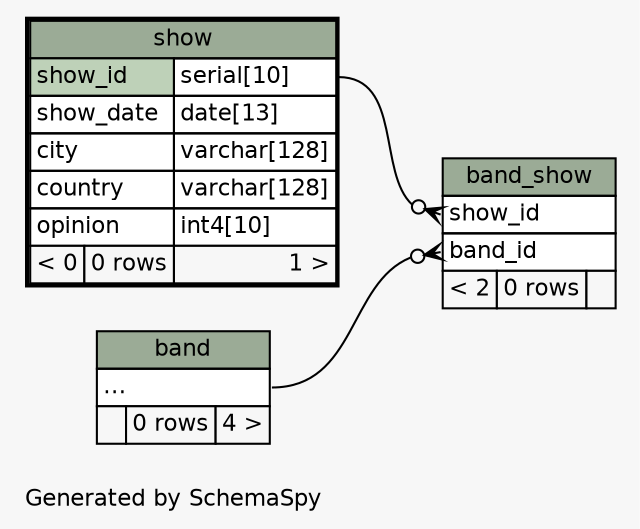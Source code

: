// dot 2.38.0 on Mac OS X 10.9.3
// SchemaSpy rev 590
digraph "twoDegreesRelationshipsDiagram" {
  graph [
    rankdir="RL"
    bgcolor="#f7f7f7"
    label="\nGenerated by SchemaSpy"
    labeljust="l"
    nodesep="0.18"
    ranksep="0.46"
    fontname="Helvetica"
    fontsize="11"
  ];
  node [
    fontname="Helvetica"
    fontsize="11"
    shape="plaintext"
  ];
  edge [
    arrowsize="0.8"
  ];
  "band_show":"band_id":w -> "band":"elipses":e [arrowhead=none dir=back arrowtail=crowodot];
  "band_show":"show_id":w -> "show":"show_id.type":e [arrowhead=none dir=back arrowtail=crowodot];
  "band" [
    label=<
    <TABLE BORDER="0" CELLBORDER="1" CELLSPACING="0" BGCOLOR="#ffffff">
      <TR><TD COLSPAN="3" BGCOLOR="#9bab96" ALIGN="CENTER">band</TD></TR>
      <TR><TD PORT="elipses" COLSPAN="3" ALIGN="LEFT">...</TD></TR>
      <TR><TD ALIGN="LEFT" BGCOLOR="#f7f7f7">  </TD><TD ALIGN="RIGHT" BGCOLOR="#f7f7f7">0 rows</TD><TD ALIGN="RIGHT" BGCOLOR="#f7f7f7">4 &gt;</TD></TR>
    </TABLE>>
    URL="band.html"
    tooltip="band"
  ];
  "band_show" [
    label=<
    <TABLE BORDER="0" CELLBORDER="1" CELLSPACING="0" BGCOLOR="#ffffff">
      <TR><TD COLSPAN="3" BGCOLOR="#9bab96" ALIGN="CENTER">band_show</TD></TR>
      <TR><TD PORT="show_id" COLSPAN="3" ALIGN="LEFT">show_id</TD></TR>
      <TR><TD PORT="band_id" COLSPAN="3" ALIGN="LEFT">band_id</TD></TR>
      <TR><TD ALIGN="LEFT" BGCOLOR="#f7f7f7">&lt; 2</TD><TD ALIGN="RIGHT" BGCOLOR="#f7f7f7">0 rows</TD><TD ALIGN="RIGHT" BGCOLOR="#f7f7f7">  </TD></TR>
    </TABLE>>
    URL="band_show.html"
    tooltip="band_show"
  ];
  "show" [
    label=<
    <TABLE BORDER="2" CELLBORDER="1" CELLSPACING="0" BGCOLOR="#ffffff">
      <TR><TD COLSPAN="3" BGCOLOR="#9bab96" ALIGN="CENTER">show</TD></TR>
      <TR><TD PORT="show_id" COLSPAN="2" BGCOLOR="#bed1b8" ALIGN="LEFT">show_id</TD><TD PORT="show_id.type" ALIGN="LEFT">serial[10]</TD></TR>
      <TR><TD PORT="show_date" COLSPAN="2" ALIGN="LEFT">show_date</TD><TD PORT="show_date.type" ALIGN="LEFT">date[13]</TD></TR>
      <TR><TD PORT="city" COLSPAN="2" ALIGN="LEFT">city</TD><TD PORT="city.type" ALIGN="LEFT">varchar[128]</TD></TR>
      <TR><TD PORT="country" COLSPAN="2" ALIGN="LEFT">country</TD><TD PORT="country.type" ALIGN="LEFT">varchar[128]</TD></TR>
      <TR><TD PORT="opinion" COLSPAN="2" ALIGN="LEFT">opinion</TD><TD PORT="opinion.type" ALIGN="LEFT">int4[10]</TD></TR>
      <TR><TD ALIGN="LEFT" BGCOLOR="#f7f7f7">&lt; 0</TD><TD ALIGN="RIGHT" BGCOLOR="#f7f7f7">0 rows</TD><TD ALIGN="RIGHT" BGCOLOR="#f7f7f7">1 &gt;</TD></TR>
    </TABLE>>
    URL="show.html"
    tooltip="show"
  ];
}
